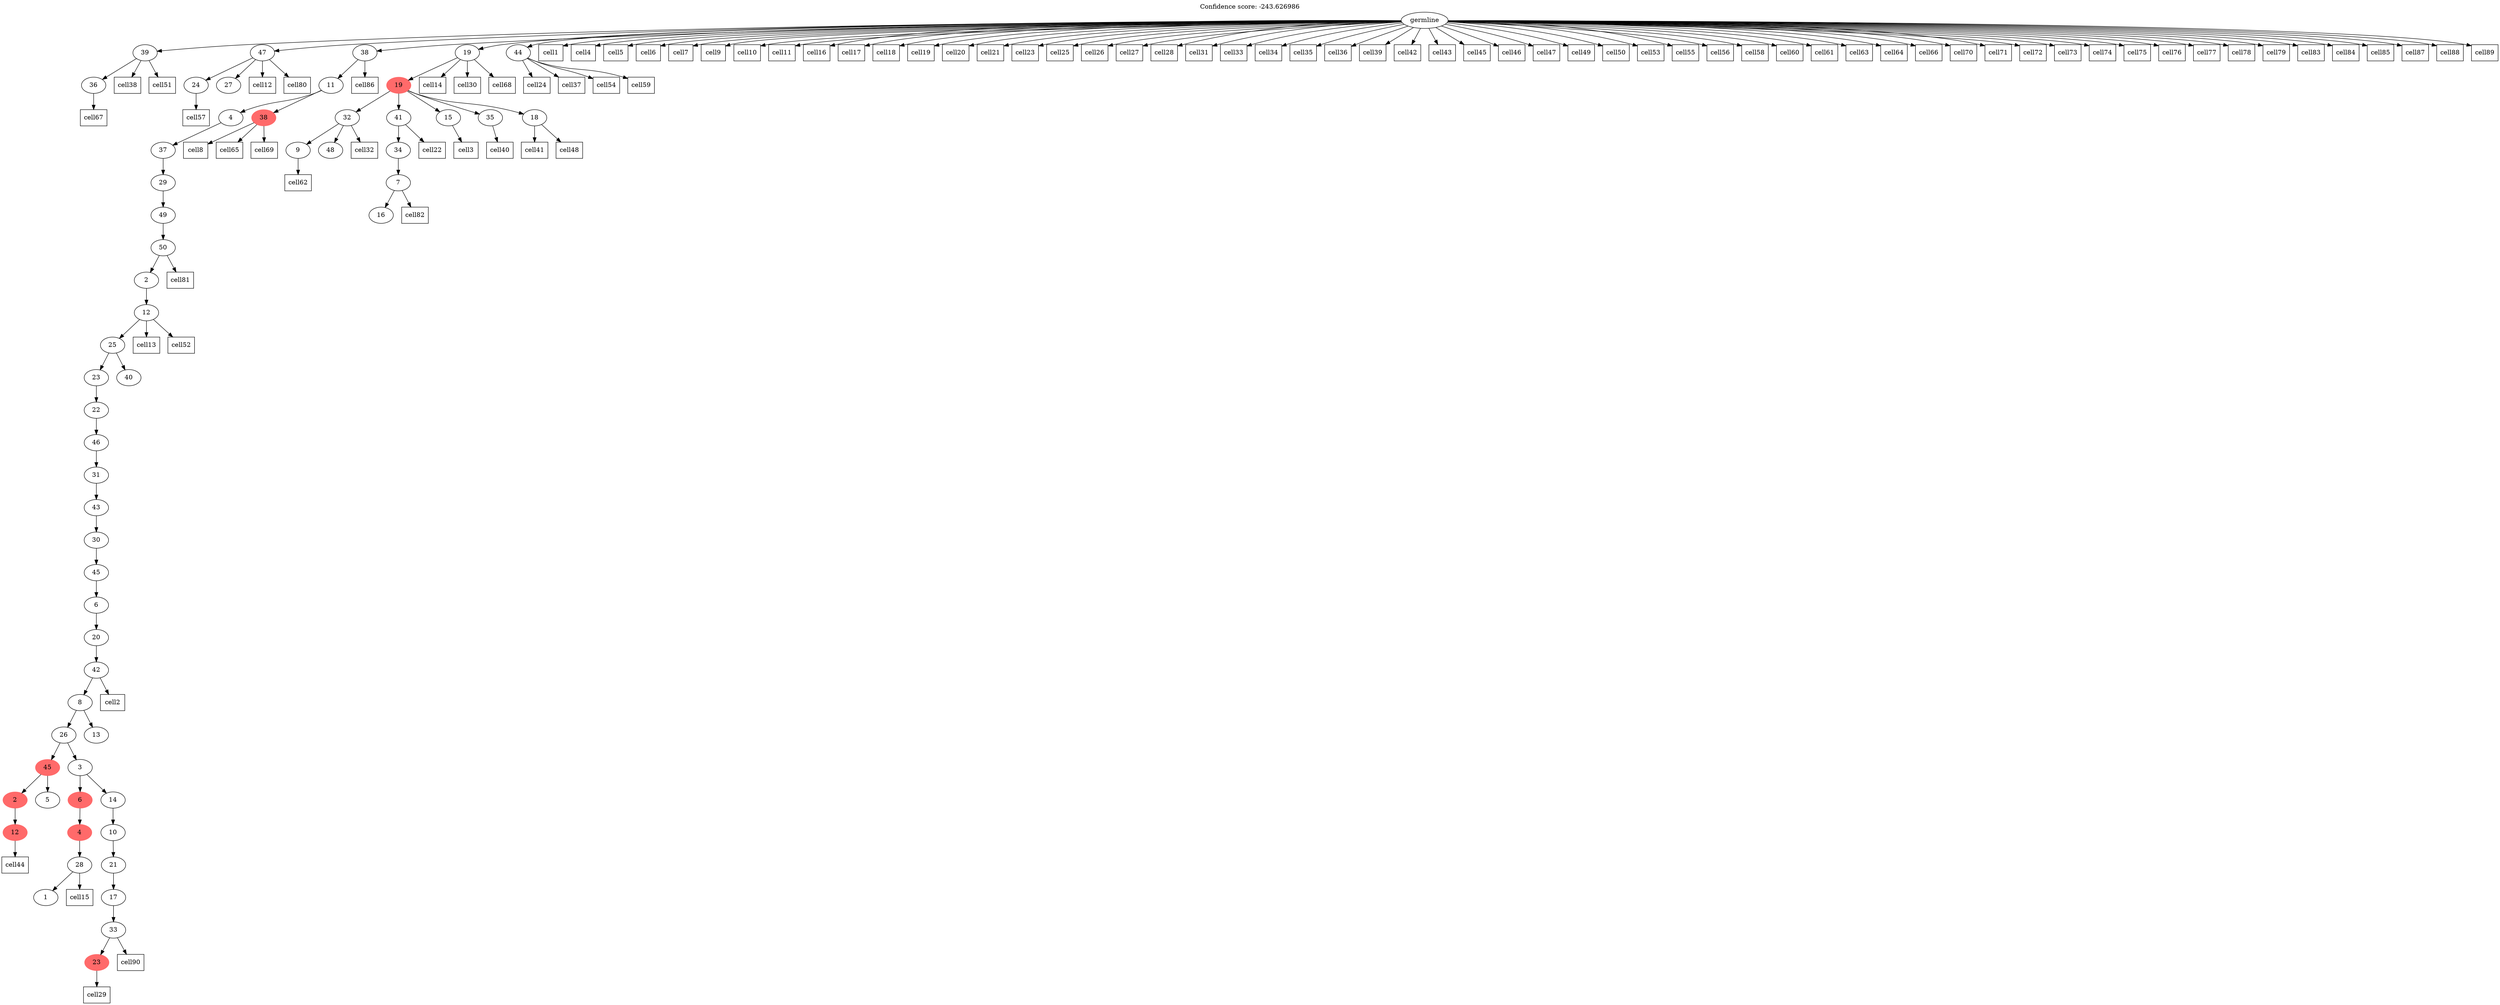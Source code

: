 digraph g {
	"57" -> "58";
	"58" [label="36"];
	"53" -> "54";
	"54" [label="24"];
	"53" -> "55";
	"55" [label="27"];
	"47" -> "48";
	"48" [color=indianred1, style=filled, label="12"];
	"46" -> "47";
	"47" [color=indianred1, style=filled, label="2"];
	"46" -> "49";
	"49" [label="5"];
	"44" -> "45";
	"45" [label="1"];
	"43" -> "44";
	"44" [label="28"];
	"42" -> "43";
	"43" [color=indianred1, style=filled, label="4"];
	"40" -> "41";
	"41" [color=indianred1, style=filled, label="23"];
	"39" -> "40";
	"40" [label="33"];
	"38" -> "39";
	"39" [label="17"];
	"37" -> "38";
	"38" [label="21"];
	"36" -> "37";
	"37" [label="10"];
	"35" -> "36";
	"36" [label="14"];
	"35" -> "42";
	"42" [color=indianred1, style=filled, label="6"];
	"34" -> "35";
	"35" [label="3"];
	"34" -> "46";
	"46" [color=indianred1, style=filled, label="45"];
	"33" -> "34";
	"34" [label="26"];
	"33" -> "50";
	"50" [label="13"];
	"32" -> "33";
	"33" [label="8"];
	"31" -> "32";
	"32" [label="42"];
	"30" -> "31";
	"31" [label="20"];
	"29" -> "30";
	"30" [label="6"];
	"28" -> "29";
	"29" [label="45"];
	"27" -> "28";
	"28" [label="30"];
	"26" -> "27";
	"27" [label="43"];
	"25" -> "26";
	"26" [label="31"];
	"24" -> "25";
	"25" [label="46"];
	"23" -> "24";
	"24" [label="22"];
	"22" -> "23";
	"23" [label="23"];
	"22" -> "51";
	"51" [label="40"];
	"21" -> "22";
	"22" [label="25"];
	"20" -> "21";
	"21" [label="12"];
	"19" -> "20";
	"20" [label="2"];
	"18" -> "19";
	"19" [label="50"];
	"17" -> "18";
	"18" [label="49"];
	"16" -> "17";
	"17" [label="29"];
	"15" -> "16";
	"16" [label="37"];
	"14" -> "15";
	"15" [label="4"];
	"14" -> "52";
	"52" [color=indianred1, style=filled, label="38"];
	"13" -> "14";
	"14" [label="11"];
	"9" -> "10";
	"10" [label="9"];
	"9" -> "11";
	"11" [label="48"];
	"5" -> "6";
	"6" [label="16"];
	"4" -> "5";
	"5" [label="7"];
	"3" -> "4";
	"4" [label="34"];
	"2" -> "3";
	"3" [label="41"];
	"2" -> "7";
	"7" [label="15"];
	"2" -> "8";
	"8" [label="35"];
	"2" -> "9";
	"9" [label="32"];
	"2" -> "12";
	"12" [label="18"];
	"1" -> "2";
	"2" [color=indianred1, style=filled, label="19"];
	"0" -> "1";
	"1" [label="19"];
	"0" -> "13";
	"13" [label="38"];
	"0" -> "53";
	"53" [label="47"];
	"0" -> "56";
	"56" [label="44"];
	"0" -> "57";
	"57" [label="39"];
	"0" [label="germline"];
	"0" -> "cell1";
	"cell1" [shape=box];
	"32" -> "cell2";
	"cell2" [shape=box];
	"7" -> "cell3";
	"cell3" [shape=box];
	"0" -> "cell4";
	"cell4" [shape=box];
	"0" -> "cell5";
	"cell5" [shape=box];
	"0" -> "cell6";
	"cell6" [shape=box];
	"0" -> "cell7";
	"cell7" [shape=box];
	"52" -> "cell8";
	"cell8" [shape=box];
	"0" -> "cell9";
	"cell9" [shape=box];
	"0" -> "cell10";
	"cell10" [shape=box];
	"0" -> "cell11";
	"cell11" [shape=box];
	"53" -> "cell12";
	"cell12" [shape=box];
	"21" -> "cell13";
	"cell13" [shape=box];
	"1" -> "cell14";
	"cell14" [shape=box];
	"44" -> "cell15";
	"cell15" [shape=box];
	"0" -> "cell16";
	"cell16" [shape=box];
	"0" -> "cell17";
	"cell17" [shape=box];
	"0" -> "cell18";
	"cell18" [shape=box];
	"0" -> "cell19";
	"cell19" [shape=box];
	"0" -> "cell20";
	"cell20" [shape=box];
	"0" -> "cell21";
	"cell21" [shape=box];
	"3" -> "cell22";
	"cell22" [shape=box];
	"0" -> "cell23";
	"cell23" [shape=box];
	"56" -> "cell24";
	"cell24" [shape=box];
	"0" -> "cell25";
	"cell25" [shape=box];
	"0" -> "cell26";
	"cell26" [shape=box];
	"0" -> "cell27";
	"cell27" [shape=box];
	"0" -> "cell28";
	"cell28" [shape=box];
	"41" -> "cell29";
	"cell29" [shape=box];
	"1" -> "cell30";
	"cell30" [shape=box];
	"0" -> "cell31";
	"cell31" [shape=box];
	"9" -> "cell32";
	"cell32" [shape=box];
	"0" -> "cell33";
	"cell33" [shape=box];
	"0" -> "cell34";
	"cell34" [shape=box];
	"0" -> "cell35";
	"cell35" [shape=box];
	"0" -> "cell36";
	"cell36" [shape=box];
	"56" -> "cell37";
	"cell37" [shape=box];
	"57" -> "cell38";
	"cell38" [shape=box];
	"0" -> "cell39";
	"cell39" [shape=box];
	"8" -> "cell40";
	"cell40" [shape=box];
	"12" -> "cell41";
	"cell41" [shape=box];
	"0" -> "cell42";
	"cell42" [shape=box];
	"0" -> "cell43";
	"cell43" [shape=box];
	"48" -> "cell44";
	"cell44" [shape=box];
	"0" -> "cell45";
	"cell45" [shape=box];
	"0" -> "cell46";
	"cell46" [shape=box];
	"0" -> "cell47";
	"cell47" [shape=box];
	"12" -> "cell48";
	"cell48" [shape=box];
	"0" -> "cell49";
	"cell49" [shape=box];
	"0" -> "cell50";
	"cell50" [shape=box];
	"57" -> "cell51";
	"cell51" [shape=box];
	"21" -> "cell52";
	"cell52" [shape=box];
	"0" -> "cell53";
	"cell53" [shape=box];
	"56" -> "cell54";
	"cell54" [shape=box];
	"0" -> "cell55";
	"cell55" [shape=box];
	"0" -> "cell56";
	"cell56" [shape=box];
	"54" -> "cell57";
	"cell57" [shape=box];
	"0" -> "cell58";
	"cell58" [shape=box];
	"56" -> "cell59";
	"cell59" [shape=box];
	"0" -> "cell60";
	"cell60" [shape=box];
	"0" -> "cell61";
	"cell61" [shape=box];
	"10" -> "cell62";
	"cell62" [shape=box];
	"0" -> "cell63";
	"cell63" [shape=box];
	"0" -> "cell64";
	"cell64" [shape=box];
	"52" -> "cell65";
	"cell65" [shape=box];
	"0" -> "cell66";
	"cell66" [shape=box];
	"58" -> "cell67";
	"cell67" [shape=box];
	"1" -> "cell68";
	"cell68" [shape=box];
	"52" -> "cell69";
	"cell69" [shape=box];
	"0" -> "cell70";
	"cell70" [shape=box];
	"0" -> "cell71";
	"cell71" [shape=box];
	"0" -> "cell72";
	"cell72" [shape=box];
	"0" -> "cell73";
	"cell73" [shape=box];
	"0" -> "cell74";
	"cell74" [shape=box];
	"0" -> "cell75";
	"cell75" [shape=box];
	"0" -> "cell76";
	"cell76" [shape=box];
	"0" -> "cell77";
	"cell77" [shape=box];
	"0" -> "cell78";
	"cell78" [shape=box];
	"0" -> "cell79";
	"cell79" [shape=box];
	"53" -> "cell80";
	"cell80" [shape=box];
	"19" -> "cell81";
	"cell81" [shape=box];
	"5" -> "cell82";
	"cell82" [shape=box];
	"0" -> "cell83";
	"cell83" [shape=box];
	"0" -> "cell84";
	"cell84" [shape=box];
	"0" -> "cell85";
	"cell85" [shape=box];
	"13" -> "cell86";
	"cell86" [shape=box];
	"0" -> "cell87";
	"cell87" [shape=box];
	"0" -> "cell88";
	"cell88" [shape=box];
	"0" -> "cell89";
	"cell89" [shape=box];
	"40" -> "cell90";
	"cell90" [shape=box];
	labelloc="t";
	label="Confidence score: -243.626986";
}

